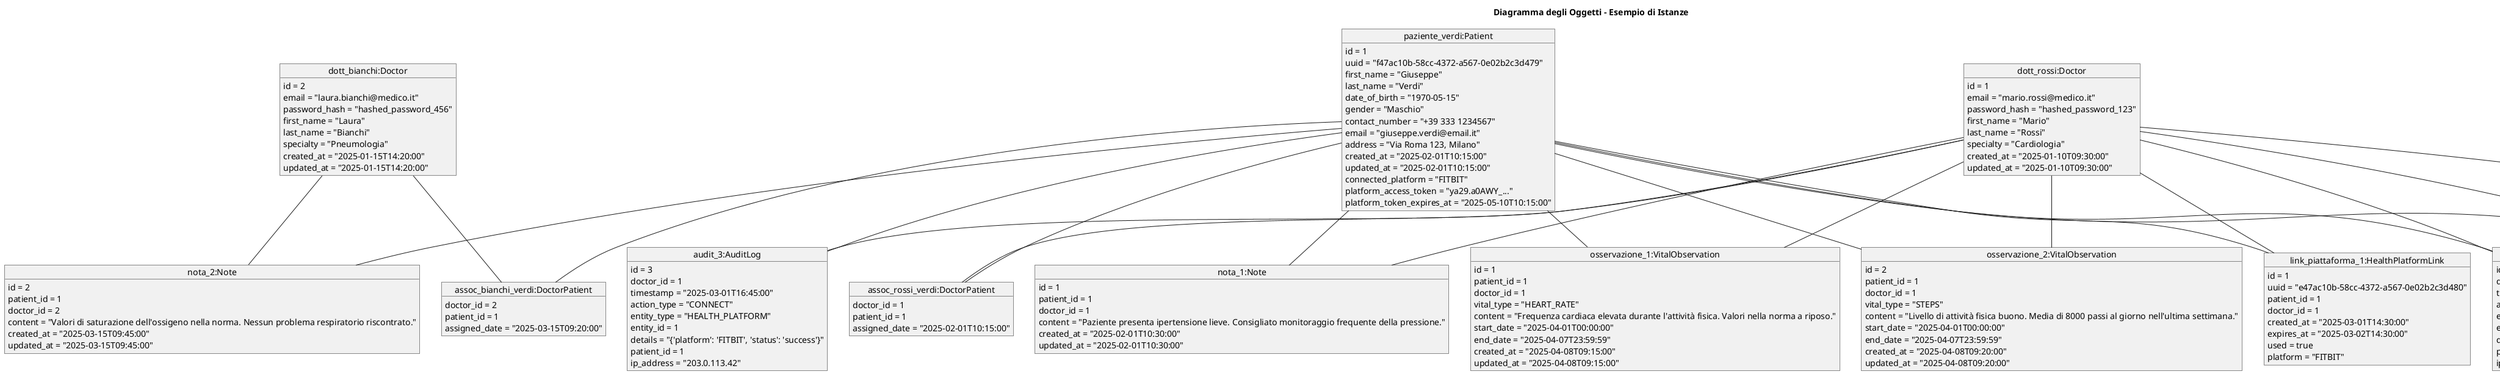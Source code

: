 @startuml "DiagrammaOggetti-EsempioIstanze"

' Object diagram showing instance examples for the VitaLink application
title Diagramma degli Oggetti - Esempio di Istanze

' Doctor objects
object "dott_rossi:Doctor" as DoctorRossi {
  id = 1
  email = "mario.rossi@medico.it"
  password_hash = "hashed_password_123"
  first_name = "Mario"
  last_name = "Rossi"
  specialty = "Cardiologia"
  created_at = "2025-01-10T09:30:00"
  updated_at = "2025-01-10T09:30:00"
}

object "dott_bianchi:Doctor" as DoctorBianchi {
  id = 2
  email = "laura.bianchi@medico.it"
  password_hash = "hashed_password_456"
  first_name = "Laura"
  last_name = "Bianchi"
  specialty = "Pneumologia"
  created_at = "2025-01-15T14:20:00"
  updated_at = "2025-01-15T14:20:00"
}

' Patient objects
object "paziente_verdi:Patient" as PatientVerdi {
  id = 1
  uuid = "f47ac10b-58cc-4372-a567-0e02b2c3d479"
  first_name = "Giuseppe"
  last_name = "Verdi"
  date_of_birth = "1970-05-15"
  gender = "Maschio"
  contact_number = "+39 333 1234567"
  email = "giuseppe.verdi@email.it"
  address = "Via Roma 123, Milano"
  created_at = "2025-02-01T10:15:00"
  updated_at = "2025-02-01T10:15:00"
  connected_platform = "FITBIT"
  platform_access_token = "ya29.a0AWY_..."
  platform_token_expires_at = "2025-05-10T10:15:00"
}

object "paziente_neri:Patient" as PatientNeri {
  id = 2
  uuid = "a97ac10b-12cc-8372-b567-0e02b2c3d123"
  first_name = "Anna"
  last_name = "Neri"
  date_of_birth = "1985-08-22"
  gender = "Femmina"
  contact_number = "+39 333 7654321"
  email = "anna.neri@email.it"
  created_at = "2025-02-10T11:30:00"
  updated_at = "2025-02-10T11:30:00"
  connected_platform = null
}

' Association objects
object "assoc_rossi_verdi:DoctorPatient" as AssocRossiVerdi {
  doctor_id = 1
  patient_id = 1
  assigned_date = "2025-02-01T10:15:00"
}

object "assoc_bianchi_verdi:DoctorPatient" as AssocBianchiVerdi {
  doctor_id = 2
  patient_id = 1
  assigned_date = "2025-03-15T09:20:00"
}

object "assoc_rossi_neri:DoctorPatient" as AssocRossiNeri {
  doctor_id = 1
  patient_id = 2
  assigned_date = "2025-02-10T11:30:00"
}

' Note objects
object "nota_1:Note" as Note1 {
  id = 1
  patient_id = 1
  doctor_id = 1
  content = "Paziente presenta ipertensione lieve. Consigliato monitoraggio frequente della pressione."
  created_at = "2025-02-01T10:30:00"
  updated_at = "2025-02-01T10:30:00"
}

object "nota_2:Note" as Note2 {
  id = 2
  patient_id = 1
  doctor_id = 2
  content = "Valori di saturazione dell'ossigeno nella norma. Nessun problema respiratorio riscontrato."
  created_at = "2025-03-15T09:45:00"
  updated_at = "2025-03-15T09:45:00"
}

' Vital observation objects
object "osservazione_1:VitalObservation" as Observation1 {
  id = 1
  patient_id = 1
  doctor_id = 1
  vital_type = "HEART_RATE"
  content = "Frequenza cardiaca elevata durante l'attività fisica. Valori nella norma a riposo."
  start_date = "2025-04-01T00:00:00"
  end_date = "2025-04-07T23:59:59"
  created_at = "2025-04-08T09:15:00"
  updated_at = "2025-04-08T09:15:00"
}

object "osservazione_2:VitalObservation" as Observation2 {
  id = 2
  patient_id = 1
  doctor_id = 1
  vital_type = "STEPS"
  content = "Livello di attività fisica buono. Media di 8000 passi al giorno nell'ultima settimana."
  start_date = "2025-04-01T00:00:00"
  end_date = "2025-04-07T23:59:59"
  created_at = "2025-04-08T09:20:00"
  updated_at = "2025-04-08T09:20:00"
}

' Health platform link object
object "link_piattaforma_1:HealthPlatformLink" as PlatformLink1 {
  id = 1
  uuid = "e47ac10b-58cc-4372-a567-0e02b2c3d480"
  patient_id = 1
  doctor_id = 1
  created_at = "2025-03-01T14:30:00"
  expires_at = "2025-03-02T14:30:00"
  used = true
  platform = "FITBIT"
}

' Audit log objects
object "audit_1:AuditLog" as Audit1 {
  id = 1
  doctor_id = 1
  timestamp = "2025-02-01T10:15:00"
  action_type = "CREATE"
  entity_type = "PATIENT"
  entity_id = 1
  details = "{'notes': 'Creazione nuovo paziente'}"
  patient_id = 1
  ip_address = "192.168.1.100"
}

object "audit_2:AuditLog" as Audit2 {
  id = 2
  doctor_id = 1
  timestamp = "2025-03-01T14:30:00"
  action_type = "GENERATE_LINK"
  entity_type = "HEALTH_LINK"
  entity_id = 1
  details = "{'platform': 'FITBIT', 'expires_at': '2025-03-02T14:30:00'}"
  patient_id = 1
  ip_address = "192.168.1.100"
}

object "audit_3:AuditLog" as Audit3 {
  id = 3
  doctor_id = 1
  timestamp = "2025-03-01T16:45:00"
  action_type = "CONNECT"
  entity_type = "HEALTH_PLATFORM"
  entity_id = 1
  details = "{'platform': 'FITBIT', 'status': 'success'}"
  patient_id = 1
  ip_address = "203.0.113.42"
}

' Relationships
DoctorRossi -- AssocRossiVerdi
PatientVerdi -- AssocRossiVerdi

DoctorBianchi -- AssocBianchiVerdi
PatientVerdi -- AssocBianchiVerdi

DoctorRossi -- AssocRossiNeri
PatientNeri -- AssocRossiNeri

DoctorRossi -- Note1
PatientVerdi -- Note1

DoctorBianchi -- Note2
PatientVerdi -- Note2

DoctorRossi -- Observation1
PatientVerdi -- Observation1

DoctorRossi -- Observation2
PatientVerdi -- Observation2

DoctorRossi -- PlatformLink1
PatientVerdi -- PlatformLink1

DoctorRossi -- Audit1
PatientVerdi -- Audit1

DoctorRossi -- Audit2
PatientVerdi -- Audit2

DoctorRossi -- Audit3
PatientVerdi -- Audit3

@enduml
